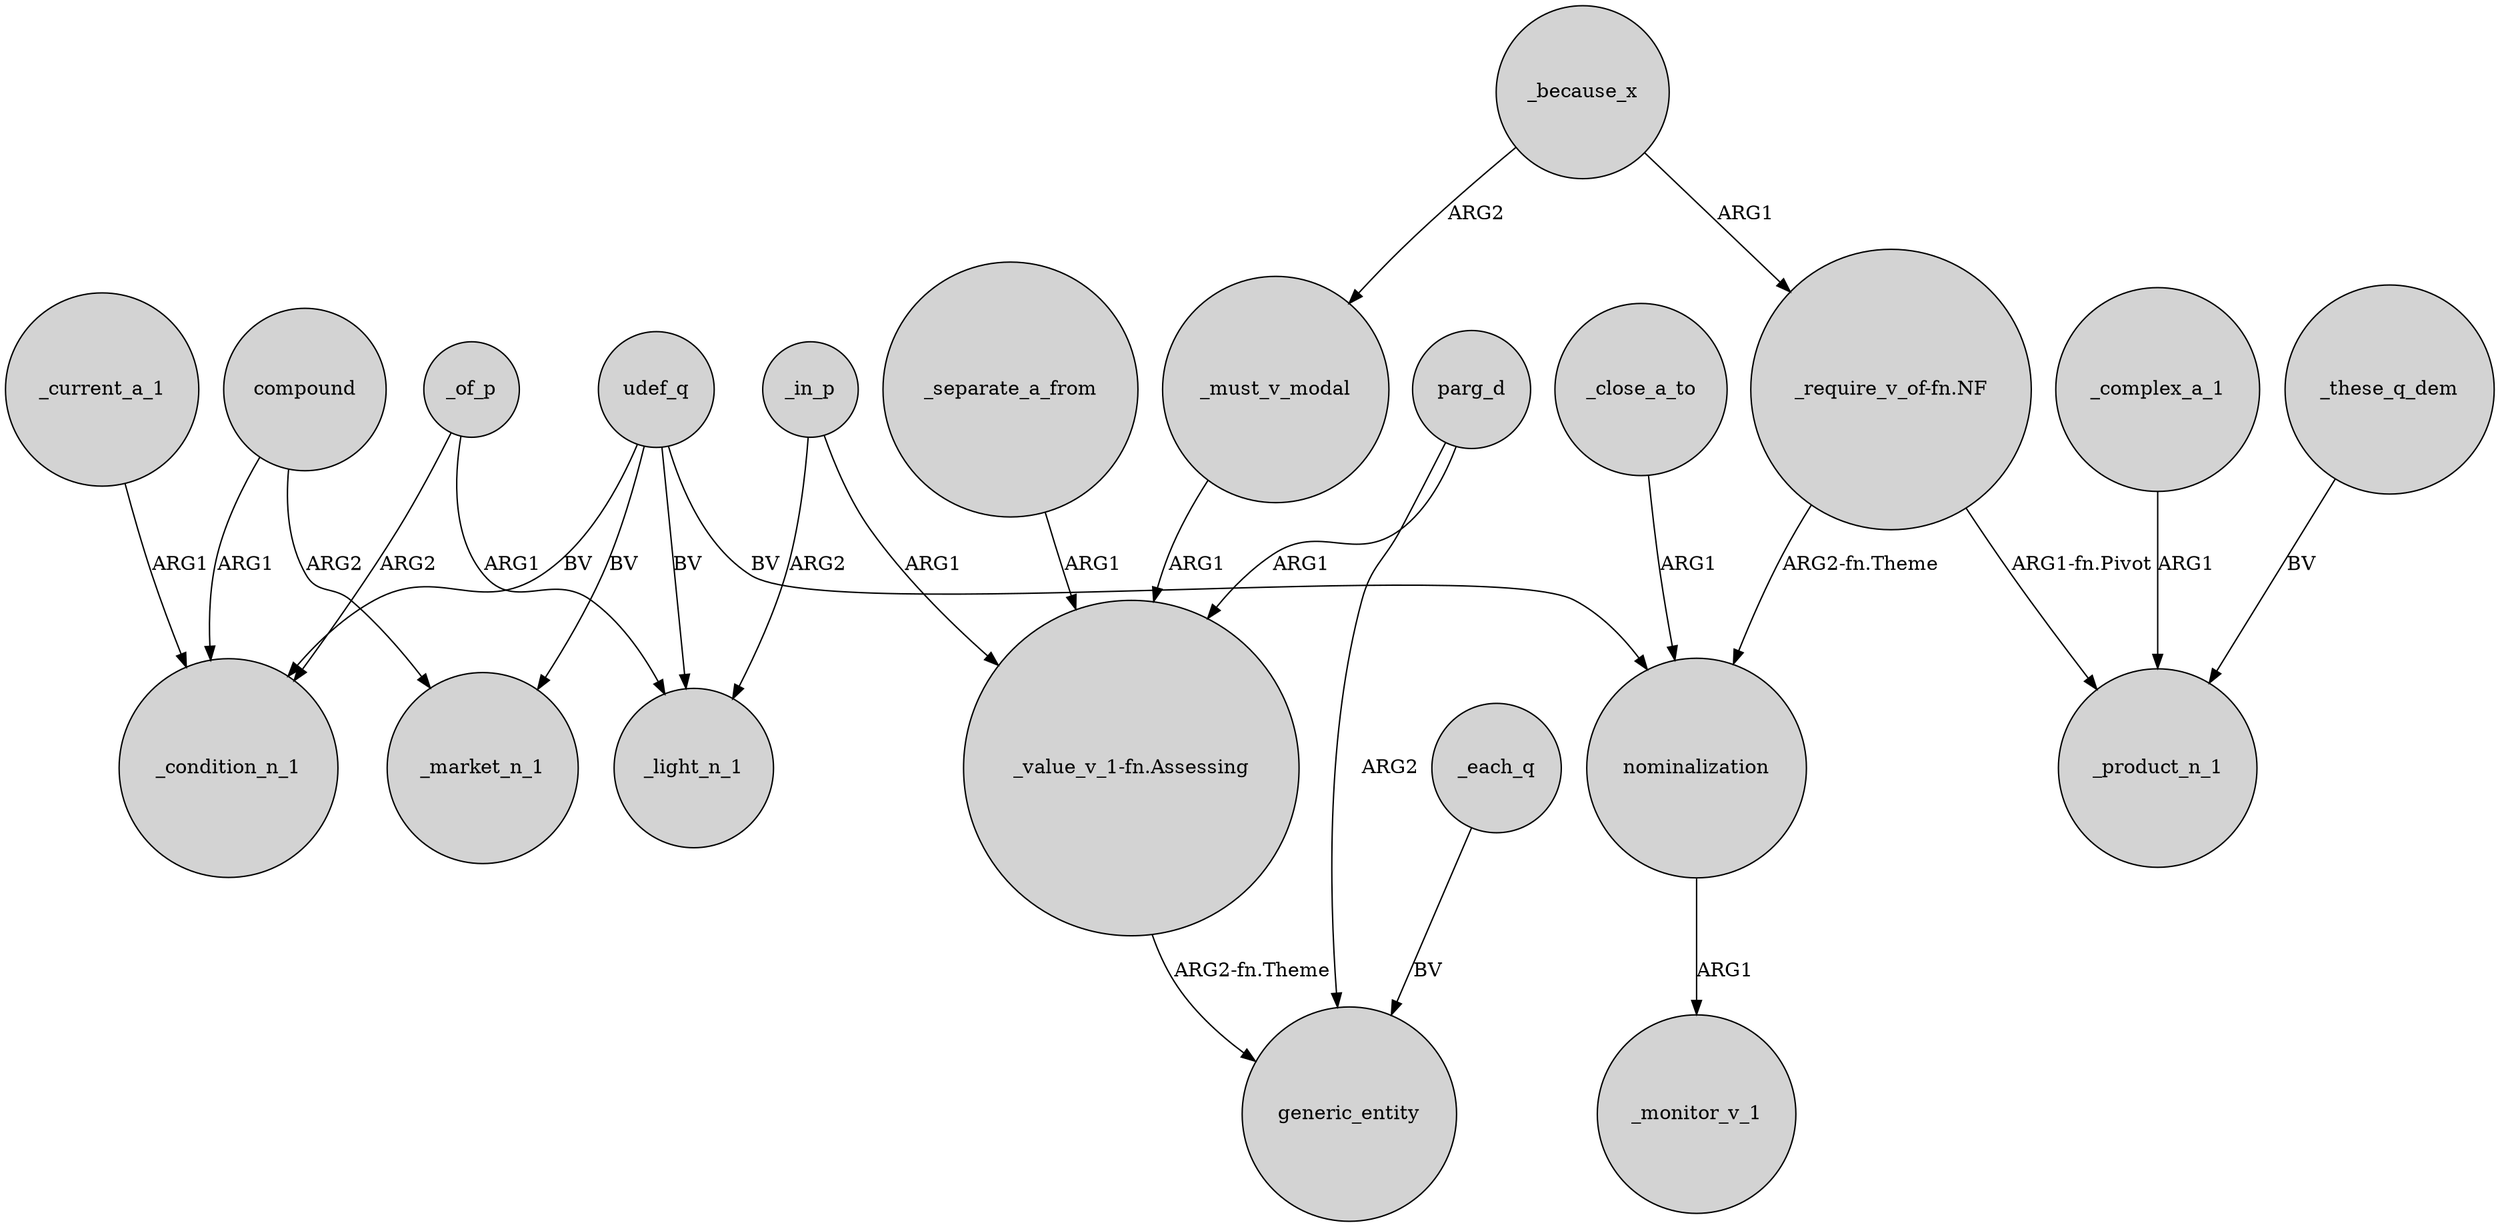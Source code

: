 digraph {
	node [shape=circle style=filled]
	compound -> _market_n_1 [label=ARG2]
	_complex_a_1 -> _product_n_1 [label=ARG1]
	_because_x -> "_require_v_of-fn.NF" [label=ARG1]
	_must_v_modal -> "_value_v_1-fn.Assessing" [label=ARG1]
	parg_d -> generic_entity [label=ARG2]
	_in_p -> _light_n_1 [label=ARG2]
	_of_p -> _condition_n_1 [label=ARG2]
	_close_a_to -> nominalization [label=ARG1]
	udef_q -> _market_n_1 [label=BV]
	_in_p -> "_value_v_1-fn.Assessing" [label=ARG1]
	"_require_v_of-fn.NF" -> _product_n_1 [label="ARG1-fn.Pivot"]
	_current_a_1 -> _condition_n_1 [label=ARG1]
	udef_q -> _condition_n_1 [label=BV]
	compound -> _condition_n_1 [label=ARG1]
	_these_q_dem -> _product_n_1 [label=BV]
	_because_x -> _must_v_modal [label=ARG2]
	_each_q -> generic_entity [label=BV]
	"_value_v_1-fn.Assessing" -> generic_entity [label="ARG2-fn.Theme"]
	udef_q -> nominalization [label=BV]
	"_require_v_of-fn.NF" -> nominalization [label="ARG2-fn.Theme"]
	_separate_a_from -> "_value_v_1-fn.Assessing" [label=ARG1]
	parg_d -> "_value_v_1-fn.Assessing" [label=ARG1]
	_of_p -> _light_n_1 [label=ARG1]
	nominalization -> _monitor_v_1 [label=ARG1]
	udef_q -> _light_n_1 [label=BV]
}
